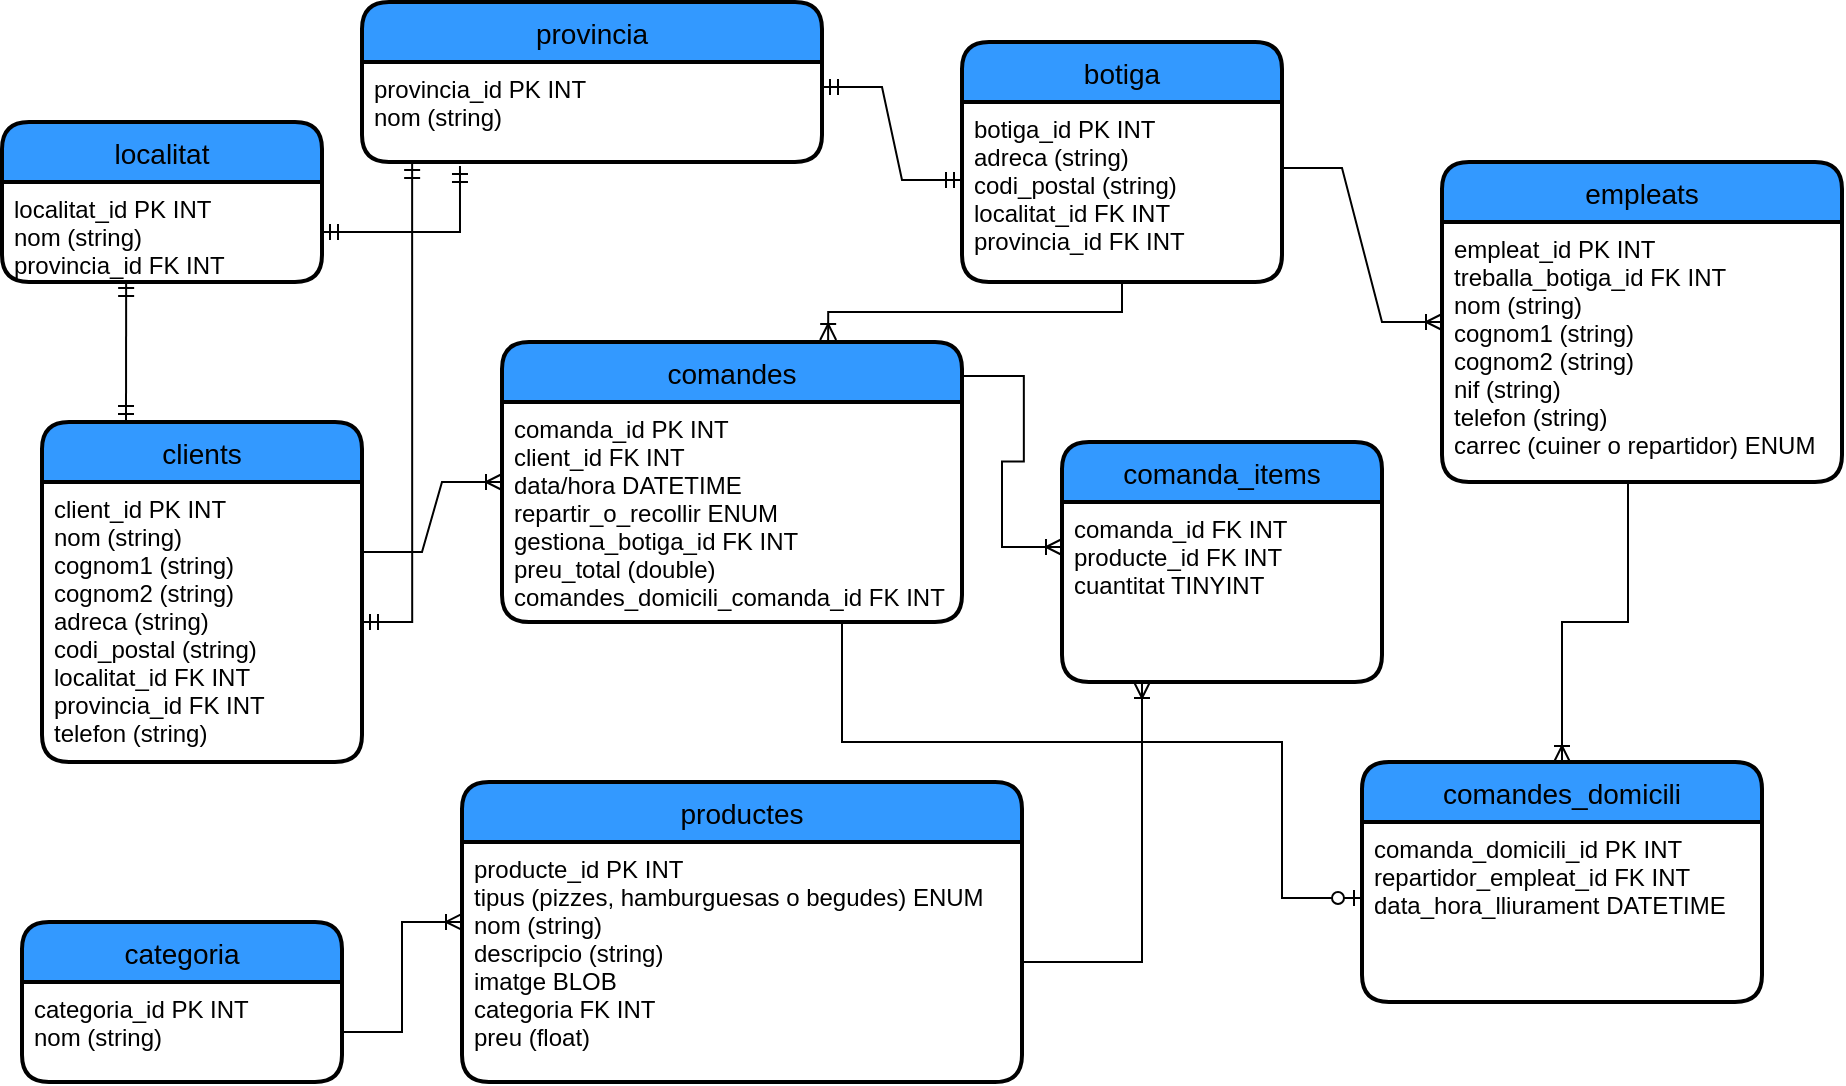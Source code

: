 <mxfile version="15.8.7" type="device"><diagram id="R2lEEEUBdFMjLlhIrx00" name="Page-1"><mxGraphModel dx="1422" dy="882" grid="1" gridSize="10" guides="1" tooltips="1" connect="1" arrows="1" fold="1" page="1" pageScale="1" pageWidth="850" pageHeight="1100" math="0" shadow="0" extFonts="Permanent Marker^https://fonts.googleapis.com/css?family=Permanent+Marker"><root><mxCell id="0"/><mxCell id="1" parent="0"/><mxCell id="JqfDJdthl95Gv7X0gdQ9-2" value="clients" style="swimlane;childLayout=stackLayout;horizontal=1;startSize=30;horizontalStack=0;rounded=1;fontSize=14;fontStyle=0;strokeWidth=2;resizeParent=0;resizeLast=1;shadow=0;dashed=0;align=center;fillColor=#3399FF;" parent="1" vertex="1"><mxGeometry x="30" y="220" width="160" height="170" as="geometry"/></mxCell><mxCell id="JqfDJdthl95Gv7X0gdQ9-3" value="client_id PK INT&#10;nom (string)&#10;cognom1 (string)&#10;cognom2 (string)&#10;adreca (string)&#10;codi_postal (string)&#10;localitat_id FK INT&#10;provincia_id FK INT&#10;telefon (string)" style="align=left;strokeColor=none;fillColor=none;spacingLeft=4;fontSize=12;verticalAlign=top;resizable=0;rotatable=0;part=1;" parent="JqfDJdthl95Gv7X0gdQ9-2" vertex="1"><mxGeometry y="30" width="160" height="140" as="geometry"/></mxCell><mxCell id="JqfDJdthl95Gv7X0gdQ9-4" value="localitat" style="swimlane;childLayout=stackLayout;horizontal=1;startSize=30;horizontalStack=0;rounded=1;fontSize=14;fontStyle=0;strokeWidth=2;resizeParent=0;resizeLast=1;shadow=0;dashed=0;align=center;fillColor=#3399FF;" parent="1" vertex="1"><mxGeometry x="10" y="70" width="160" height="80" as="geometry"/></mxCell><mxCell id="JqfDJdthl95Gv7X0gdQ9-5" value="localitat_id PK INT&#10;nom (string)&#10;provincia_id FK INT" style="align=left;strokeColor=none;fillColor=none;spacingLeft=4;fontSize=12;verticalAlign=top;resizable=0;rotatable=0;part=1;" parent="JqfDJdthl95Gv7X0gdQ9-4" vertex="1"><mxGeometry y="30" width="160" height="50" as="geometry"/></mxCell><mxCell id="JqfDJdthl95Gv7X0gdQ9-11" value="productes" style="swimlane;childLayout=stackLayout;horizontal=1;startSize=30;horizontalStack=0;rounded=1;fontSize=14;fontStyle=0;strokeWidth=2;resizeParent=0;resizeLast=1;shadow=0;dashed=0;align=center;fillColor=#3399FF;" parent="1" vertex="1"><mxGeometry x="240" y="400" width="280" height="150" as="geometry"/></mxCell><mxCell id="JqfDJdthl95Gv7X0gdQ9-12" value="producte_id PK INT&#10;tipus (pizzes, hamburguesas o begudes) ENUM&#10;nom (string)&#10;descripcio (string)&#10;imatge BLOB&#10;categoria FK INT&#10;preu (float)" style="align=left;strokeColor=none;fillColor=none;spacingLeft=4;fontSize=12;verticalAlign=top;resizable=0;rotatable=0;part=1;" parent="JqfDJdthl95Gv7X0gdQ9-11" vertex="1"><mxGeometry y="30" width="280" height="120" as="geometry"/></mxCell><mxCell id="JqfDJdthl95Gv7X0gdQ9-13" value="categoria" style="swimlane;childLayout=stackLayout;horizontal=1;startSize=30;horizontalStack=0;rounded=1;fontSize=14;fontStyle=0;strokeWidth=2;resizeParent=0;resizeLast=1;shadow=0;dashed=0;align=center;fillColor=#3399FF;" parent="1" vertex="1"><mxGeometry x="20" y="470" width="160" height="80" as="geometry"/></mxCell><mxCell id="JqfDJdthl95Gv7X0gdQ9-14" value="categoria_id PK INT&#10;nom (string)" style="align=left;strokeColor=none;fillColor=none;spacingLeft=4;fontSize=12;verticalAlign=top;resizable=0;rotatable=0;part=1;" parent="JqfDJdthl95Gv7X0gdQ9-13" vertex="1"><mxGeometry y="30" width="160" height="50" as="geometry"/></mxCell><mxCell id="JqfDJdthl95Gv7X0gdQ9-17" value="botiga" style="swimlane;childLayout=stackLayout;horizontal=1;startSize=30;horizontalStack=0;rounded=1;fontSize=14;fontStyle=0;strokeWidth=2;resizeParent=0;resizeLast=1;shadow=0;dashed=0;align=center;fillColor=#3399FF;" parent="1" vertex="1"><mxGeometry x="490" y="30" width="160" height="120" as="geometry"/></mxCell><mxCell id="JqfDJdthl95Gv7X0gdQ9-18" value="botiga_id PK INT&#10;adreca (string)&#10;codi_postal (string)&#10;localitat_id FK INT&#10;provincia_id FK INT" style="align=left;strokeColor=none;fillColor=none;spacingLeft=4;fontSize=12;verticalAlign=top;resizable=0;rotatable=0;part=1;" parent="JqfDJdthl95Gv7X0gdQ9-17" vertex="1"><mxGeometry y="30" width="160" height="90" as="geometry"/></mxCell><mxCell id="JqfDJdthl95Gv7X0gdQ9-19" value="empleats" style="swimlane;childLayout=stackLayout;horizontal=1;startSize=30;horizontalStack=0;rounded=1;fontSize=14;fontStyle=0;strokeWidth=2;resizeParent=0;resizeLast=1;shadow=0;dashed=0;align=center;fillColor=#3399FF;" parent="1" vertex="1"><mxGeometry x="730" y="90" width="200" height="160" as="geometry"/></mxCell><mxCell id="JqfDJdthl95Gv7X0gdQ9-20" value="empleat_id PK INT&#10;treballa_botiga_id FK INT&#10;nom (string)&#10;cognom1 (string)&#10;cognom2 (string)&#10;nif (string)&#10;telefon (string)&#10;carrec (cuiner o repartidor) ENUM" style="align=left;strokeColor=none;fillColor=none;spacingLeft=4;fontSize=12;verticalAlign=top;resizable=0;rotatable=0;part=1;" parent="JqfDJdthl95Gv7X0gdQ9-19" vertex="1"><mxGeometry y="30" width="200" height="130" as="geometry"/></mxCell><mxCell id="JqfDJdthl95Gv7X0gdQ9-24" value="comanda_items" style="swimlane;childLayout=stackLayout;horizontal=1;startSize=30;horizontalStack=0;rounded=1;fontSize=14;fontStyle=0;strokeWidth=2;resizeParent=0;resizeLast=1;shadow=0;dashed=0;align=center;fillColor=#3399FF;" parent="1" vertex="1"><mxGeometry x="540" y="230" width="160" height="120" as="geometry"/></mxCell><mxCell id="JqfDJdthl95Gv7X0gdQ9-25" value="comanda_id FK INT&#10;producte_id FK INT&#10;cuantitat TINYINT" style="align=left;strokeColor=none;fillColor=none;spacingLeft=4;fontSize=12;verticalAlign=top;resizable=0;rotatable=0;part=1;" parent="JqfDJdthl95Gv7X0gdQ9-24" vertex="1"><mxGeometry y="30" width="160" height="90" as="geometry"/></mxCell><mxCell id="JqfDJdthl95Gv7X0gdQ9-6" value="provincia" style="swimlane;childLayout=stackLayout;horizontal=1;startSize=30;horizontalStack=0;rounded=1;fontSize=14;fontStyle=0;strokeWidth=2;resizeParent=0;resizeLast=1;shadow=0;dashed=0;align=center;fillColor=#3399FF;" parent="1" vertex="1"><mxGeometry x="190" y="10" width="230" height="80" as="geometry"/></mxCell><mxCell id="JqfDJdthl95Gv7X0gdQ9-7" value="provincia_id PK INT&#10;nom (string)" style="align=left;strokeColor=none;fillColor=none;spacingLeft=4;fontSize=12;verticalAlign=top;resizable=0;rotatable=0;part=1;" parent="JqfDJdthl95Gv7X0gdQ9-6" vertex="1"><mxGeometry y="30" width="230" height="50" as="geometry"/></mxCell><mxCell id="JqfDJdthl95Gv7X0gdQ9-9" value="comandes" style="swimlane;childLayout=stackLayout;horizontal=1;startSize=30;horizontalStack=0;rounded=1;fontSize=14;fontStyle=0;strokeWidth=2;resizeParent=0;resizeLast=1;shadow=0;dashed=0;align=center;fillColor=#3399FF;" parent="1" vertex="1"><mxGeometry x="260" y="180" width="230" height="140" as="geometry"/></mxCell><mxCell id="JqfDJdthl95Gv7X0gdQ9-10" value="comanda_id PK INT&#10;client_id FK INT&#10;data/hora DATETIME&#10;repartir_o_recollir ENUM&#10;gestiona_botiga_id FK INT&#10;preu_total (double)&#10;comandes_domicili_comanda_id FK INT" style="align=left;strokeColor=none;fillColor=none;spacingLeft=4;fontSize=12;verticalAlign=top;resizable=0;rotatable=0;part=1;" parent="JqfDJdthl95Gv7X0gdQ9-9" vertex="1"><mxGeometry y="30" width="230" height="110" as="geometry"/></mxCell><mxCell id="JqfDJdthl95Gv7X0gdQ9-21" value="comandes_domicili" style="swimlane;childLayout=stackLayout;horizontal=1;startSize=30;horizontalStack=0;rounded=1;fontSize=14;fontStyle=0;strokeWidth=2;resizeParent=0;resizeLast=1;shadow=0;dashed=0;align=center;fillColor=#3399FF;" parent="1" vertex="1"><mxGeometry x="690" y="390" width="200" height="120" as="geometry"/></mxCell><mxCell id="JqfDJdthl95Gv7X0gdQ9-22" value="comanda_domicili_id PK INT&#10;repartidor_empleat_id FK INT&#10;data_hora_lliurament DATETIME" style="align=left;strokeColor=none;fillColor=none;spacingLeft=4;fontSize=12;verticalAlign=top;resizable=0;rotatable=0;part=1;" parent="JqfDJdthl95Gv7X0gdQ9-21" vertex="1"><mxGeometry y="30" width="200" height="90" as="geometry"/></mxCell><mxCell id="xiHcBBNGZcL-rixoaCRi-2" value="" style="edgeStyle=orthogonalEdgeStyle;fontSize=12;html=1;endArrow=ERoneToMany;rounded=0;exitX=0.465;exitY=1.008;exitDx=0;exitDy=0;exitPerimeter=0;entryX=0.5;entryY=0;entryDx=0;entryDy=0;" edge="1" parent="1" source="JqfDJdthl95Gv7X0gdQ9-20" target="JqfDJdthl95Gv7X0gdQ9-21"><mxGeometry width="100" height="100" relative="1" as="geometry"><mxPoint x="760" y="330" as="sourcePoint"/><mxPoint x="850" y="340" as="targetPoint"/></mxGeometry></mxCell><mxCell id="xiHcBBNGZcL-rixoaCRi-3" value="" style="edgeStyle=entityRelationEdgeStyle;fontSize=12;html=1;endArrow=ERoneToMany;rounded=0;exitX=1;exitY=0.367;exitDx=0;exitDy=0;exitPerimeter=0;entryX=0;entryY=0.5;entryDx=0;entryDy=0;" edge="1" parent="1" source="JqfDJdthl95Gv7X0gdQ9-18" target="JqfDJdthl95Gv7X0gdQ9-19"><mxGeometry width="100" height="100" relative="1" as="geometry"><mxPoint x="880" y="355" as="sourcePoint"/><mxPoint x="980" y="255" as="targetPoint"/></mxGeometry></mxCell><mxCell id="xiHcBBNGZcL-rixoaCRi-4" value="" style="edgeStyle=entityRelationEdgeStyle;fontSize=12;html=1;endArrow=ERmandOne;startArrow=ERmandOne;rounded=0;exitX=1;exitY=0.25;exitDx=0;exitDy=0;entryX=0;entryY=0.433;entryDx=0;entryDy=0;entryPerimeter=0;" edge="1" parent="1" source="JqfDJdthl95Gv7X0gdQ9-7" target="JqfDJdthl95Gv7X0gdQ9-18"><mxGeometry width="100" height="100" relative="1" as="geometry"><mxPoint x="440" y="240" as="sourcePoint"/><mxPoint x="540" y="140" as="targetPoint"/></mxGeometry></mxCell><mxCell id="xiHcBBNGZcL-rixoaCRi-5" value="" style="edgeStyle=orthogonalEdgeStyle;fontSize=12;html=1;endArrow=ERmandOne;startArrow=ERmandOne;rounded=0;entryX=0.213;entryY=1.04;entryDx=0;entryDy=0;entryPerimeter=0;exitX=1;exitY=0.5;exitDx=0;exitDy=0;" edge="1" parent="1" source="JqfDJdthl95Gv7X0gdQ9-5" target="JqfDJdthl95Gv7X0gdQ9-7"><mxGeometry width="100" height="100" relative="1" as="geometry"><mxPoint x="160" y="220" as="sourcePoint"/><mxPoint x="260" y="120" as="targetPoint"/></mxGeometry></mxCell><mxCell id="xiHcBBNGZcL-rixoaCRi-6" value="" style="fontSize=12;html=1;endArrow=ERmandOne;startArrow=ERmandOne;rounded=0;entryX=0.388;entryY=0.98;entryDx=0;entryDy=0;entryPerimeter=0;" edge="1" parent="1" target="JqfDJdthl95Gv7X0gdQ9-5"><mxGeometry width="100" height="100" relative="1" as="geometry"><mxPoint x="72" y="220" as="sourcePoint"/><mxPoint x="170" y="140" as="targetPoint"/></mxGeometry></mxCell><mxCell id="xiHcBBNGZcL-rixoaCRi-7" value="" style="edgeStyle=orthogonalEdgeStyle;fontSize=12;html=1;endArrow=ERmandOne;startArrow=ERmandOne;rounded=0;entryX=0.109;entryY=1;entryDx=0;entryDy=0;entryPerimeter=0;" edge="1" parent="1" source="JqfDJdthl95Gv7X0gdQ9-3" target="JqfDJdthl95Gv7X0gdQ9-7"><mxGeometry width="100" height="100" relative="1" as="geometry"><mxPoint x="130" y="190" as="sourcePoint"/><mxPoint x="170" y="140" as="targetPoint"/><Array as="points"><mxPoint x="215" y="320"/></Array></mxGeometry></mxCell><mxCell id="xiHcBBNGZcL-rixoaCRi-8" value="" style="edgeStyle=entityRelationEdgeStyle;fontSize=12;html=1;endArrow=ERoneToMany;rounded=0;entryX=0;entryY=0.5;entryDx=0;entryDy=0;exitX=1;exitY=0.25;exitDx=0;exitDy=0;" edge="1" parent="1" source="JqfDJdthl95Gv7X0gdQ9-3" target="JqfDJdthl95Gv7X0gdQ9-9"><mxGeometry width="100" height="100" relative="1" as="geometry"><mxPoint x="70" y="240" as="sourcePoint"/><mxPoint x="170" y="140" as="targetPoint"/></mxGeometry></mxCell><mxCell id="xiHcBBNGZcL-rixoaCRi-11" value="" style="edgeStyle=entityRelationEdgeStyle;fontSize=12;html=1;endArrow=ERoneToMany;rounded=0;exitX=1;exitY=0.5;exitDx=0;exitDy=0;entryX=0;entryY=0.333;entryDx=0;entryDy=0;entryPerimeter=0;" edge="1" parent="1" source="JqfDJdthl95Gv7X0gdQ9-14" target="JqfDJdthl95Gv7X0gdQ9-12"><mxGeometry width="100" height="100" relative="1" as="geometry"><mxPoint x="140" y="550" as="sourcePoint"/><mxPoint x="240" y="450" as="targetPoint"/></mxGeometry></mxCell><mxCell id="xiHcBBNGZcL-rixoaCRi-12" value="" style="edgeStyle=orthogonalEdgeStyle;fontSize=12;html=1;endArrow=ERoneToMany;rounded=0;exitX=1;exitY=0.5;exitDx=0;exitDy=0;entryX=0.25;entryY=1;entryDx=0;entryDy=0;" edge="1" parent="1" source="JqfDJdthl95Gv7X0gdQ9-12" target="JqfDJdthl95Gv7X0gdQ9-25"><mxGeometry width="100" height="100" relative="1" as="geometry"><mxPoint x="530" y="510" as="sourcePoint"/><mxPoint x="620" y="390" as="targetPoint"/></mxGeometry></mxCell><mxCell id="xiHcBBNGZcL-rixoaCRi-13" value="" style="edgeStyle=orthogonalEdgeStyle;fontSize=12;html=1;endArrow=ERzeroToOne;endFill=1;rounded=0;exitX=0.75;exitY=1;exitDx=0;exitDy=0;" edge="1" parent="1" source="JqfDJdthl95Gv7X0gdQ9-10"><mxGeometry width="100" height="100" relative="1" as="geometry"><mxPoint x="430" y="350" as="sourcePoint"/><mxPoint x="690" y="458" as="targetPoint"/><Array as="points"><mxPoint x="430" y="320"/><mxPoint x="430" y="380"/><mxPoint x="650" y="380"/><mxPoint x="650" y="458"/><mxPoint x="690" y="458"/></Array></mxGeometry></mxCell><mxCell id="xiHcBBNGZcL-rixoaCRi-15" value="" style="edgeStyle=entityRelationEdgeStyle;fontSize=12;html=1;endArrow=ERoneToMany;rounded=0;exitX=1.004;exitY=0.121;exitDx=0;exitDy=0;exitPerimeter=0;entryX=0;entryY=0.25;entryDx=0;entryDy=0;" edge="1" parent="1" source="JqfDJdthl95Gv7X0gdQ9-9" target="JqfDJdthl95Gv7X0gdQ9-25"><mxGeometry width="100" height="100" relative="1" as="geometry"><mxPoint x="570" y="240" as="sourcePoint"/><mxPoint x="670" y="140" as="targetPoint"/></mxGeometry></mxCell><mxCell id="xiHcBBNGZcL-rixoaCRi-16" value="" style="edgeStyle=orthogonalEdgeStyle;fontSize=12;html=1;endArrow=ERoneToMany;rounded=0;entryX=0.709;entryY=-0.007;entryDx=0;entryDy=0;exitX=0.5;exitY=1;exitDx=0;exitDy=0;entryPerimeter=0;" edge="1" parent="1" source="JqfDJdthl95Gv7X0gdQ9-18" target="JqfDJdthl95Gv7X0gdQ9-9"><mxGeometry width="100" height="100" relative="1" as="geometry"><mxPoint x="700" y="30" as="sourcePoint"/><mxPoint x="670" y="140" as="targetPoint"/></mxGeometry></mxCell></root></mxGraphModel></diagram></mxfile>